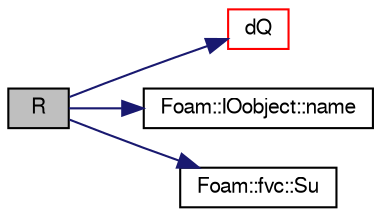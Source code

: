 digraph "R"
{
  bgcolor="transparent";
  edge [fontname="FreeSans",fontsize="10",labelfontname="FreeSans",labelfontsize="10"];
  node [fontname="FreeSans",fontsize="10",shape=record];
  rankdir="LR";
  Node20 [label="R",height=0.2,width=0.4,color="black", fillcolor="grey75", style="filled", fontcolor="black"];
  Node20 -> Node21 [color="midnightblue",fontsize="10",style="solid",fontname="FreeSans"];
  Node21 [label="dQ",height=0.2,width=0.4,color="red",URL="$a21258.html#af6dc62b219d3abdbea763cef068aefa4",tooltip="Heat release rate calculated from fuel consumption rate matrix. "];
  Node20 -> Node24 [color="midnightblue",fontsize="10",style="solid",fontname="FreeSans"];
  Node24 [label="Foam::IOobject::name",height=0.2,width=0.4,color="black",URL="$a26142.html#acc80e00a8ac919288fb55bd14cc88bf6",tooltip="Return name. "];
  Node20 -> Node25 [color="midnightblue",fontsize="10",style="solid",fontname="FreeSans"];
  Node25 [label="Foam::fvc::Su",height=0.2,width=0.4,color="black",URL="$a21134.html#ac92e296062b7b025a96b82351c1d9b89"];
}
